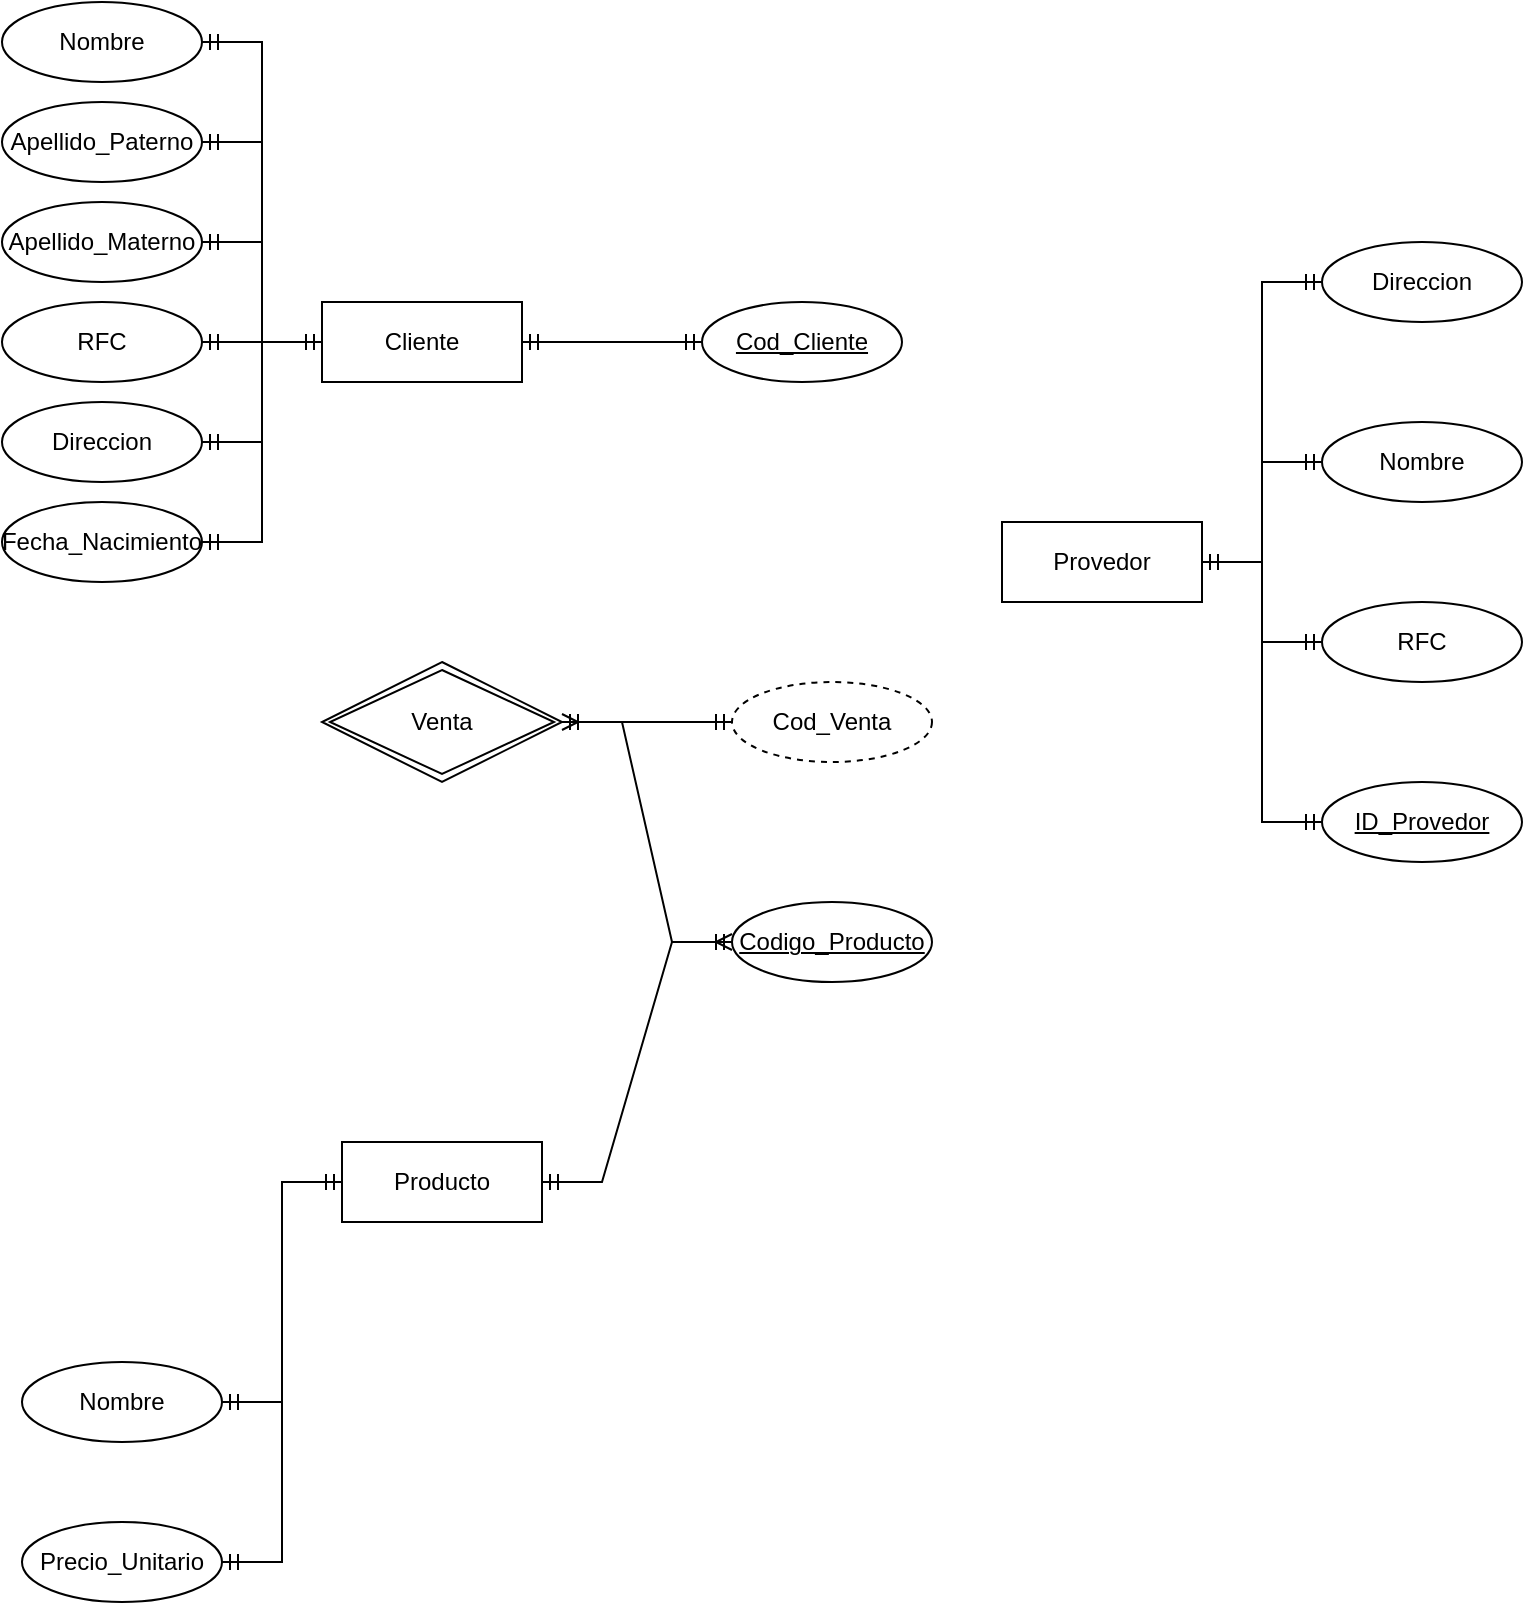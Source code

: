 <mxfile version="21.5.0" type="github">
  <diagram name="Page-1" id="cBonzVILC19Gn5BlbXxY">
    <mxGraphModel dx="470" dy="751" grid="1" gridSize="10" guides="1" tooltips="1" connect="1" arrows="1" fold="1" page="1" pageScale="1" pageWidth="850" pageHeight="1100" math="0" shadow="0">
      <root>
        <mxCell id="0" />
        <mxCell id="1" parent="0" />
        <mxCell id="-LSmUj7uqGHW4i6nObHv-7" value="Cliente" style="whiteSpace=wrap;html=1;align=center;" parent="1" vertex="1">
          <mxGeometry x="170" y="170" width="100" height="40" as="geometry" />
        </mxCell>
        <mxCell id="-LSmUj7uqGHW4i6nObHv-8" value="Provedor" style="whiteSpace=wrap;html=1;align=center;" parent="1" vertex="1">
          <mxGeometry x="510" y="280" width="100" height="40" as="geometry" />
        </mxCell>
        <mxCell id="-LSmUj7uqGHW4i6nObHv-9" value="Producto" style="whiteSpace=wrap;html=1;align=center;" parent="1" vertex="1">
          <mxGeometry x="180" y="590" width="100" height="40" as="geometry" />
        </mxCell>
        <mxCell id="-LSmUj7uqGHW4i6nObHv-11" value="Nombre" style="ellipse;whiteSpace=wrap;html=1;align=center;" parent="1" vertex="1">
          <mxGeometry x="10" y="20" width="100" height="40" as="geometry" />
        </mxCell>
        <mxCell id="-LSmUj7uqGHW4i6nObHv-12" value="Cod_Cliente" style="ellipse;whiteSpace=wrap;html=1;align=center;fontStyle=4;" parent="1" vertex="1">
          <mxGeometry x="360" y="170" width="100" height="40" as="geometry" />
        </mxCell>
        <mxCell id="-LSmUj7uqGHW4i6nObHv-14" value="Apellido_Paterno" style="ellipse;whiteSpace=wrap;html=1;align=center;" parent="1" vertex="1">
          <mxGeometry x="10" y="70" width="100" height="40" as="geometry" />
        </mxCell>
        <mxCell id="-LSmUj7uqGHW4i6nObHv-15" value="Apellido_Materno" style="ellipse;whiteSpace=wrap;html=1;align=center;" parent="1" vertex="1">
          <mxGeometry x="10" y="120" width="100" height="40" as="geometry" />
        </mxCell>
        <mxCell id="-LSmUj7uqGHW4i6nObHv-16" value="&lt;div&gt;RFC&lt;/div&gt;" style="ellipse;whiteSpace=wrap;html=1;align=center;" parent="1" vertex="1">
          <mxGeometry x="10" y="170" width="100" height="40" as="geometry" />
        </mxCell>
        <mxCell id="-LSmUj7uqGHW4i6nObHv-17" value="Direccion" style="ellipse;whiteSpace=wrap;html=1;align=center;" parent="1" vertex="1">
          <mxGeometry x="10" y="220" width="100" height="40" as="geometry" />
        </mxCell>
        <mxCell id="-LSmUj7uqGHW4i6nObHv-18" value="&lt;div&gt;Fecha_Nacimiento&lt;/div&gt;" style="ellipse;whiteSpace=wrap;html=1;align=center;" parent="1" vertex="1">
          <mxGeometry x="10" y="270" width="100" height="40" as="geometry" />
        </mxCell>
        <mxCell id="-LSmUj7uqGHW4i6nObHv-21" value="" style="edgeStyle=entityRelationEdgeStyle;fontSize=12;html=1;endArrow=ERmandOne;startArrow=ERmandOne;rounded=0;exitX=1;exitY=0.5;exitDx=0;exitDy=0;" parent="1" source="-LSmUj7uqGHW4i6nObHv-18" target="-LSmUj7uqGHW4i6nObHv-7" edge="1">
          <mxGeometry width="100" height="100" relative="1" as="geometry">
            <mxPoint x="150" y="280" as="sourcePoint" />
            <mxPoint x="250" y="180" as="targetPoint" />
          </mxGeometry>
        </mxCell>
        <mxCell id="-LSmUj7uqGHW4i6nObHv-22" value="" style="edgeStyle=entityRelationEdgeStyle;fontSize=12;html=1;endArrow=ERmandOne;startArrow=ERmandOne;rounded=0;" parent="1" source="-LSmUj7uqGHW4i6nObHv-17" target="-LSmUj7uqGHW4i6nObHv-7" edge="1">
          <mxGeometry width="100" height="100" relative="1" as="geometry">
            <mxPoint x="140" y="290" as="sourcePoint" />
            <mxPoint x="250" y="180" as="targetPoint" />
            <Array as="points">
              <mxPoint x="140" y="320" />
              <mxPoint x="140" y="310" />
            </Array>
          </mxGeometry>
        </mxCell>
        <mxCell id="-LSmUj7uqGHW4i6nObHv-23" value="" style="edgeStyle=entityRelationEdgeStyle;fontSize=12;html=1;endArrow=ERmandOne;startArrow=ERmandOne;rounded=0;" parent="1" source="-LSmUj7uqGHW4i6nObHv-16" target="-LSmUj7uqGHW4i6nObHv-7" edge="1">
          <mxGeometry width="100" height="100" relative="1" as="geometry">
            <mxPoint x="150" y="280" as="sourcePoint" />
            <mxPoint x="250" y="180" as="targetPoint" />
          </mxGeometry>
        </mxCell>
        <mxCell id="-LSmUj7uqGHW4i6nObHv-24" value="" style="edgeStyle=entityRelationEdgeStyle;fontSize=12;html=1;endArrow=ERmandOne;startArrow=ERmandOne;rounded=0;" parent="1" source="-LSmUj7uqGHW4i6nObHv-15" target="-LSmUj7uqGHW4i6nObHv-7" edge="1">
          <mxGeometry width="100" height="100" relative="1" as="geometry">
            <mxPoint x="150" y="280" as="sourcePoint" />
            <mxPoint x="250" y="180" as="targetPoint" />
          </mxGeometry>
        </mxCell>
        <mxCell id="-LSmUj7uqGHW4i6nObHv-25" value="" style="edgeStyle=entityRelationEdgeStyle;fontSize=12;html=1;endArrow=ERmandOne;startArrow=ERmandOne;rounded=0;" parent="1" source="-LSmUj7uqGHW4i6nObHv-14" target="-LSmUj7uqGHW4i6nObHv-7" edge="1">
          <mxGeometry width="100" height="100" relative="1" as="geometry">
            <mxPoint x="150" y="280" as="sourcePoint" />
            <mxPoint x="250" y="180" as="targetPoint" />
          </mxGeometry>
        </mxCell>
        <mxCell id="-LSmUj7uqGHW4i6nObHv-26" value="" style="edgeStyle=entityRelationEdgeStyle;fontSize=12;html=1;endArrow=ERmandOne;startArrow=ERmandOne;rounded=0;" parent="1" source="-LSmUj7uqGHW4i6nObHv-11" target="-LSmUj7uqGHW4i6nObHv-7" edge="1">
          <mxGeometry width="100" height="100" relative="1" as="geometry">
            <mxPoint x="150" y="280" as="sourcePoint" />
            <mxPoint x="250" y="180" as="targetPoint" />
          </mxGeometry>
        </mxCell>
        <mxCell id="-LSmUj7uqGHW4i6nObHv-27" value="" style="edgeStyle=entityRelationEdgeStyle;fontSize=12;html=1;endArrow=ERmandOne;startArrow=ERmandOne;rounded=0;" parent="1" source="-LSmUj7uqGHW4i6nObHv-12" target="-LSmUj7uqGHW4i6nObHv-7" edge="1">
          <mxGeometry width="100" height="100" relative="1" as="geometry">
            <mxPoint x="150" y="280" as="sourcePoint" />
            <mxPoint x="250" y="180" as="targetPoint" />
          </mxGeometry>
        </mxCell>
        <mxCell id="-LSmUj7uqGHW4i6nObHv-28" value="&lt;div&gt;Codigo_Producto&lt;/div&gt;" style="ellipse;whiteSpace=wrap;html=1;align=center;fontStyle=4;" parent="1" vertex="1">
          <mxGeometry x="375" y="470" width="100" height="40" as="geometry" />
        </mxCell>
        <mxCell id="-LSmUj7uqGHW4i6nObHv-29" value="Nombre" style="ellipse;whiteSpace=wrap;html=1;align=center;" parent="1" vertex="1">
          <mxGeometry x="20" y="700" width="100" height="40" as="geometry" />
        </mxCell>
        <mxCell id="-LSmUj7uqGHW4i6nObHv-30" value="&lt;div&gt;Precio_Unitario&lt;/div&gt;" style="ellipse;whiteSpace=wrap;html=1;align=center;" parent="1" vertex="1">
          <mxGeometry x="20" y="780" width="100" height="40" as="geometry" />
        </mxCell>
        <mxCell id="-LSmUj7uqGHW4i6nObHv-32" value="" style="edgeStyle=entityRelationEdgeStyle;fontSize=12;html=1;endArrow=ERmandOne;startArrow=ERmandOne;rounded=0;" parent="1" source="-LSmUj7uqGHW4i6nObHv-29" target="-LSmUj7uqGHW4i6nObHv-9" edge="1">
          <mxGeometry width="100" height="100" relative="1" as="geometry">
            <mxPoint x="170" y="790" as="sourcePoint" />
            <mxPoint x="240" y="690" as="targetPoint" />
          </mxGeometry>
        </mxCell>
        <mxCell id="-LSmUj7uqGHW4i6nObHv-33" value="" style="edgeStyle=entityRelationEdgeStyle;fontSize=12;html=1;endArrow=ERmandOne;startArrow=ERmandOne;rounded=0;" parent="1" source="-LSmUj7uqGHW4i6nObHv-9" target="-LSmUj7uqGHW4i6nObHv-30" edge="1">
          <mxGeometry width="100" height="100" relative="1" as="geometry">
            <mxPoint x="250" y="640" as="sourcePoint" />
            <mxPoint x="350" y="540" as="targetPoint" />
          </mxGeometry>
        </mxCell>
        <mxCell id="-LSmUj7uqGHW4i6nObHv-34" value="" style="edgeStyle=entityRelationEdgeStyle;fontSize=12;html=1;endArrow=ERmandOne;startArrow=ERmandOne;rounded=0;" parent="1" source="-LSmUj7uqGHW4i6nObHv-9" target="-LSmUj7uqGHW4i6nObHv-28" edge="1">
          <mxGeometry width="100" height="100" relative="1" as="geometry">
            <mxPoint x="250" y="640" as="sourcePoint" />
            <mxPoint x="350" y="540" as="targetPoint" />
          </mxGeometry>
        </mxCell>
        <mxCell id="-LSmUj7uqGHW4i6nObHv-35" value="&lt;div&gt;ID_Provedor&lt;/div&gt;" style="ellipse;whiteSpace=wrap;html=1;align=center;fontStyle=4;" parent="1" vertex="1">
          <mxGeometry x="670" y="410" width="100" height="40" as="geometry" />
        </mxCell>
        <mxCell id="-LSmUj7uqGHW4i6nObHv-36" value="RFC" style="ellipse;whiteSpace=wrap;html=1;align=center;" parent="1" vertex="1">
          <mxGeometry x="670" y="320" width="100" height="40" as="geometry" />
        </mxCell>
        <mxCell id="-LSmUj7uqGHW4i6nObHv-37" value="Nombre" style="ellipse;whiteSpace=wrap;html=1;align=center;" parent="1" vertex="1">
          <mxGeometry x="670" y="230" width="100" height="40" as="geometry" />
        </mxCell>
        <mxCell id="-LSmUj7uqGHW4i6nObHv-38" value="Direccion" style="ellipse;whiteSpace=wrap;html=1;align=center;" parent="1" vertex="1">
          <mxGeometry x="670" y="140" width="100" height="40" as="geometry" />
        </mxCell>
        <mxCell id="-LSmUj7uqGHW4i6nObHv-39" value="" style="edgeStyle=entityRelationEdgeStyle;fontSize=12;html=1;endArrow=ERmandOne;startArrow=ERmandOne;rounded=0;" parent="1" source="-LSmUj7uqGHW4i6nObHv-8" target="-LSmUj7uqGHW4i6nObHv-36" edge="1">
          <mxGeometry width="100" height="100" relative="1" as="geometry">
            <mxPoint x="630" y="400" as="sourcePoint" />
            <mxPoint x="730" y="300" as="targetPoint" />
          </mxGeometry>
        </mxCell>
        <mxCell id="-LSmUj7uqGHW4i6nObHv-40" value="" style="edgeStyle=entityRelationEdgeStyle;fontSize=12;html=1;endArrow=ERmandOne;startArrow=ERmandOne;rounded=0;" parent="1" source="-LSmUj7uqGHW4i6nObHv-8" target="-LSmUj7uqGHW4i6nObHv-38" edge="1">
          <mxGeometry width="100" height="100" relative="1" as="geometry">
            <mxPoint x="630" y="400" as="sourcePoint" />
            <mxPoint x="730" y="300" as="targetPoint" />
          </mxGeometry>
        </mxCell>
        <mxCell id="-LSmUj7uqGHW4i6nObHv-41" value="" style="edgeStyle=entityRelationEdgeStyle;fontSize=12;html=1;endArrow=ERmandOne;startArrow=ERmandOne;rounded=0;" parent="1" source="-LSmUj7uqGHW4i6nObHv-8" target="-LSmUj7uqGHW4i6nObHv-37" edge="1">
          <mxGeometry width="100" height="100" relative="1" as="geometry">
            <mxPoint x="630" y="400" as="sourcePoint" />
            <mxPoint x="730" y="300" as="targetPoint" />
          </mxGeometry>
        </mxCell>
        <mxCell id="-LSmUj7uqGHW4i6nObHv-42" value="" style="edgeStyle=entityRelationEdgeStyle;fontSize=12;html=1;endArrow=ERmandOne;startArrow=ERmandOne;rounded=0;" parent="1" source="-LSmUj7uqGHW4i6nObHv-8" target="-LSmUj7uqGHW4i6nObHv-35" edge="1">
          <mxGeometry width="100" height="100" relative="1" as="geometry">
            <mxPoint x="630" y="400" as="sourcePoint" />
            <mxPoint x="730" y="300" as="targetPoint" />
          </mxGeometry>
        </mxCell>
        <mxCell id="-LSmUj7uqGHW4i6nObHv-46" value="" style="edgeStyle=entityRelationEdgeStyle;fontSize=12;html=1;endArrow=ERmany;startArrow=ERmany;rounded=0;" parent="1" source="-LSmUj7uqGHW4i6nObHv-28" target="-LSmUj7uqGHW4i6nObHv-47" edge="1">
          <mxGeometry width="100" height="100" relative="1" as="geometry">
            <mxPoint x="180" y="550" as="sourcePoint" />
            <mxPoint x="180" y="460" as="targetPoint" />
          </mxGeometry>
        </mxCell>
        <mxCell id="-LSmUj7uqGHW4i6nObHv-47" value="&lt;div&gt;Venta&lt;/div&gt;" style="shape=rhombus;double=1;perimeter=rhombusPerimeter;whiteSpace=wrap;html=1;align=center;" parent="1" vertex="1">
          <mxGeometry x="170" y="350" width="120" height="60" as="geometry" />
        </mxCell>
        <mxCell id="-LSmUj7uqGHW4i6nObHv-49" value="" style="edgeStyle=entityRelationEdgeStyle;fontSize=12;html=1;endArrow=ERmandOne;startArrow=ERmandOne;rounded=0;" parent="1" source="-LSmUj7uqGHW4i6nObHv-51" target="-LSmUj7uqGHW4i6nObHv-47" edge="1">
          <mxGeometry width="100" height="100" relative="1" as="geometry">
            <mxPoint x="375" y="470" as="sourcePoint" />
            <mxPoint x="280" y="450" as="targetPoint" />
          </mxGeometry>
        </mxCell>
        <mxCell id="-LSmUj7uqGHW4i6nObHv-51" value="&lt;div&gt;Cod_Venta&lt;/div&gt;" style="ellipse;whiteSpace=wrap;html=1;align=center;dashed=1;" parent="1" vertex="1">
          <mxGeometry x="375" y="360" width="100" height="40" as="geometry" />
        </mxCell>
      </root>
    </mxGraphModel>
  </diagram>
</mxfile>

